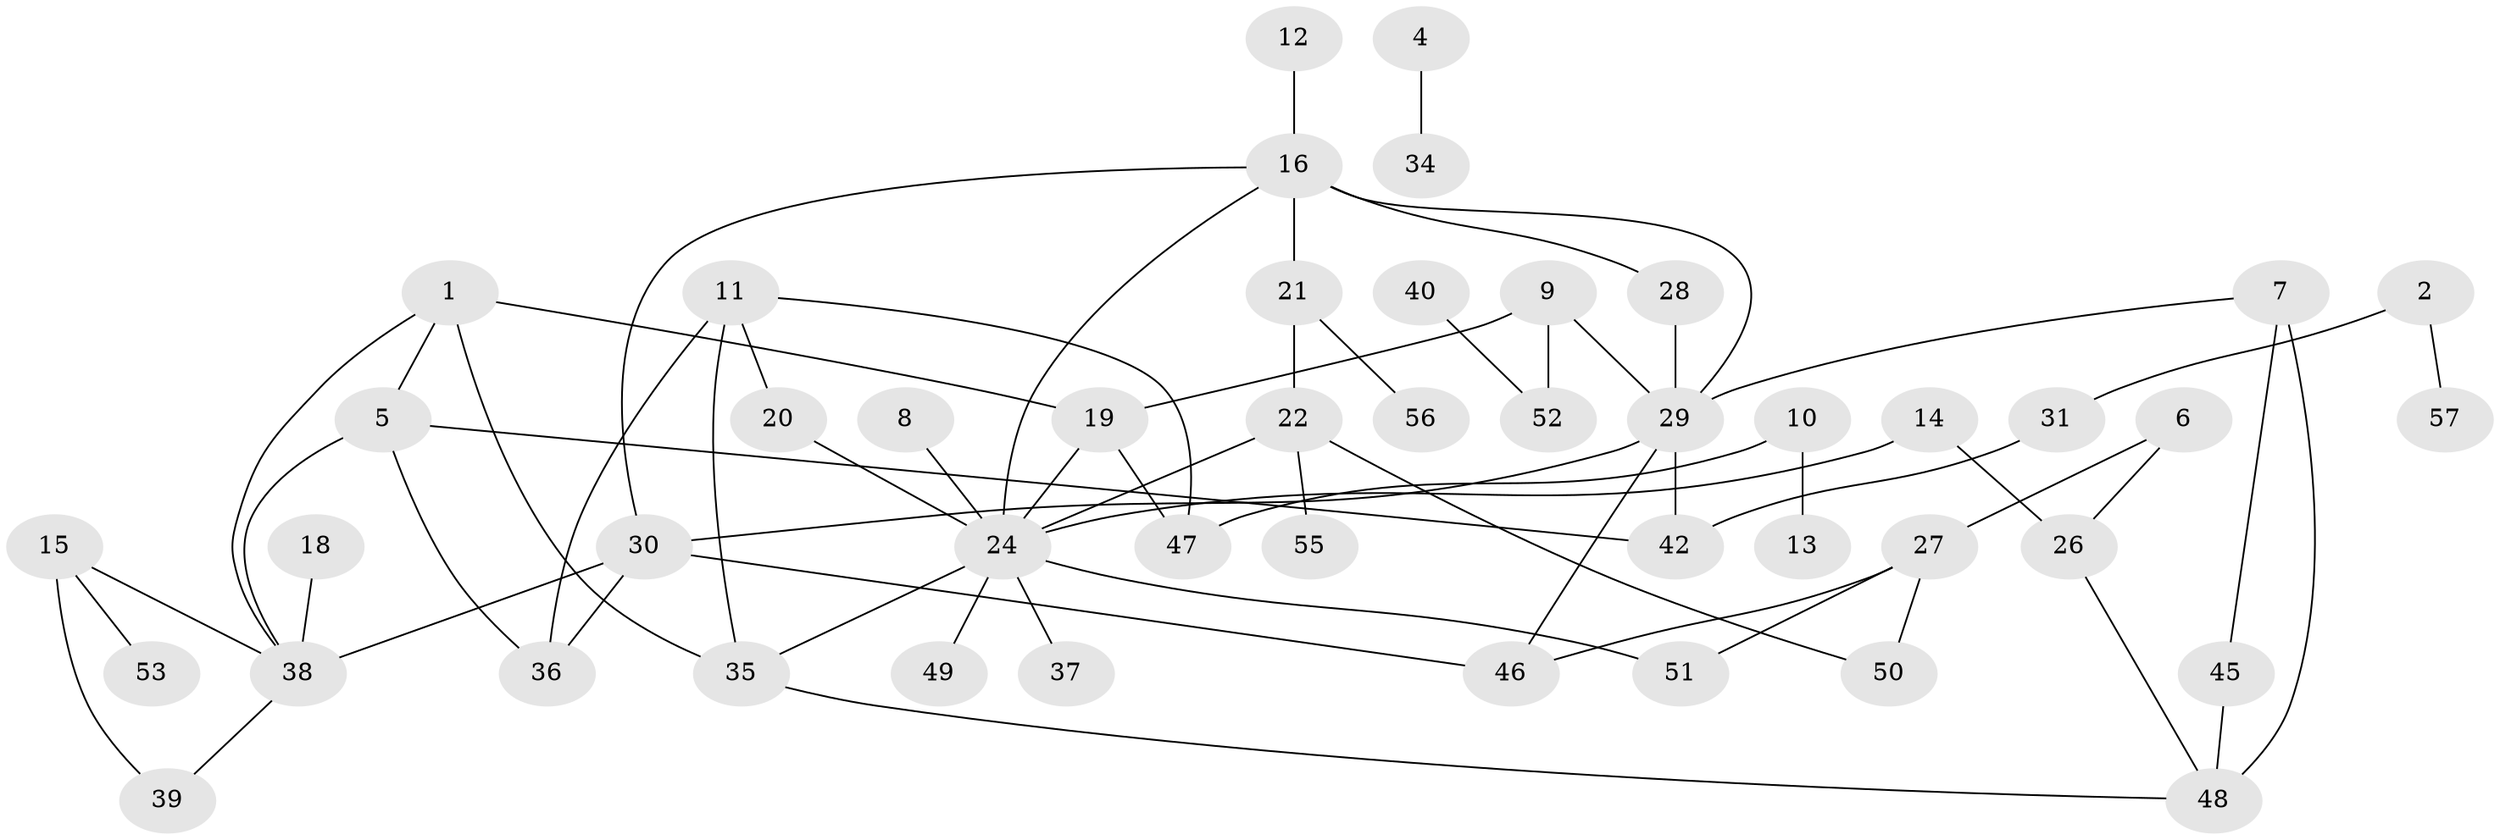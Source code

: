 // original degree distribution, {2: 0.25217391304347825, 0: 0.08695652173913043, 1: 0.30434782608695654, 4: 0.1391304347826087, 3: 0.16521739130434782, 6: 0.017391304347826087, 5: 0.02608695652173913, 7: 0.008695652173913044}
// Generated by graph-tools (version 1.1) at 2025/48/03/04/25 22:48:24]
// undirected, 47 vertices, 65 edges
graph export_dot {
  node [color=gray90,style=filled];
  1;
  2;
  4;
  5;
  6;
  7;
  8;
  9;
  10;
  11;
  12;
  13;
  14;
  15;
  16;
  18;
  19;
  20;
  21;
  22;
  24;
  26;
  27;
  28;
  29;
  30;
  31;
  34;
  35;
  36;
  37;
  38;
  39;
  40;
  42;
  45;
  46;
  47;
  48;
  49;
  50;
  51;
  52;
  53;
  55;
  56;
  57;
  1 -- 5 [weight=1.0];
  1 -- 19 [weight=1.0];
  1 -- 35 [weight=2.0];
  1 -- 38 [weight=1.0];
  2 -- 31 [weight=1.0];
  2 -- 57 [weight=1.0];
  4 -- 34 [weight=1.0];
  5 -- 36 [weight=1.0];
  5 -- 38 [weight=1.0];
  5 -- 42 [weight=1.0];
  6 -- 26 [weight=1.0];
  6 -- 27 [weight=1.0];
  7 -- 29 [weight=1.0];
  7 -- 45 [weight=1.0];
  7 -- 48 [weight=1.0];
  8 -- 24 [weight=1.0];
  9 -- 19 [weight=1.0];
  9 -- 29 [weight=1.0];
  9 -- 52 [weight=1.0];
  10 -- 13 [weight=1.0];
  10 -- 47 [weight=1.0];
  11 -- 20 [weight=1.0];
  11 -- 35 [weight=1.0];
  11 -- 36 [weight=1.0];
  11 -- 47 [weight=1.0];
  12 -- 16 [weight=1.0];
  14 -- 24 [weight=1.0];
  14 -- 26 [weight=2.0];
  15 -- 38 [weight=1.0];
  15 -- 39 [weight=1.0];
  15 -- 53 [weight=1.0];
  16 -- 21 [weight=1.0];
  16 -- 24 [weight=1.0];
  16 -- 28 [weight=1.0];
  16 -- 29 [weight=1.0];
  16 -- 30 [weight=1.0];
  18 -- 38 [weight=3.0];
  19 -- 24 [weight=1.0];
  19 -- 47 [weight=1.0];
  20 -- 24 [weight=2.0];
  21 -- 22 [weight=1.0];
  21 -- 56 [weight=1.0];
  22 -- 24 [weight=1.0];
  22 -- 50 [weight=1.0];
  22 -- 55 [weight=1.0];
  24 -- 35 [weight=1.0];
  24 -- 37 [weight=1.0];
  24 -- 49 [weight=1.0];
  24 -- 51 [weight=1.0];
  26 -- 48 [weight=1.0];
  27 -- 46 [weight=1.0];
  27 -- 50 [weight=1.0];
  27 -- 51 [weight=1.0];
  28 -- 29 [weight=4.0];
  29 -- 30 [weight=1.0];
  29 -- 42 [weight=1.0];
  29 -- 46 [weight=2.0];
  30 -- 36 [weight=1.0];
  30 -- 38 [weight=1.0];
  30 -- 46 [weight=1.0];
  31 -- 42 [weight=1.0];
  35 -- 48 [weight=1.0];
  38 -- 39 [weight=1.0];
  40 -- 52 [weight=1.0];
  45 -- 48 [weight=1.0];
}

